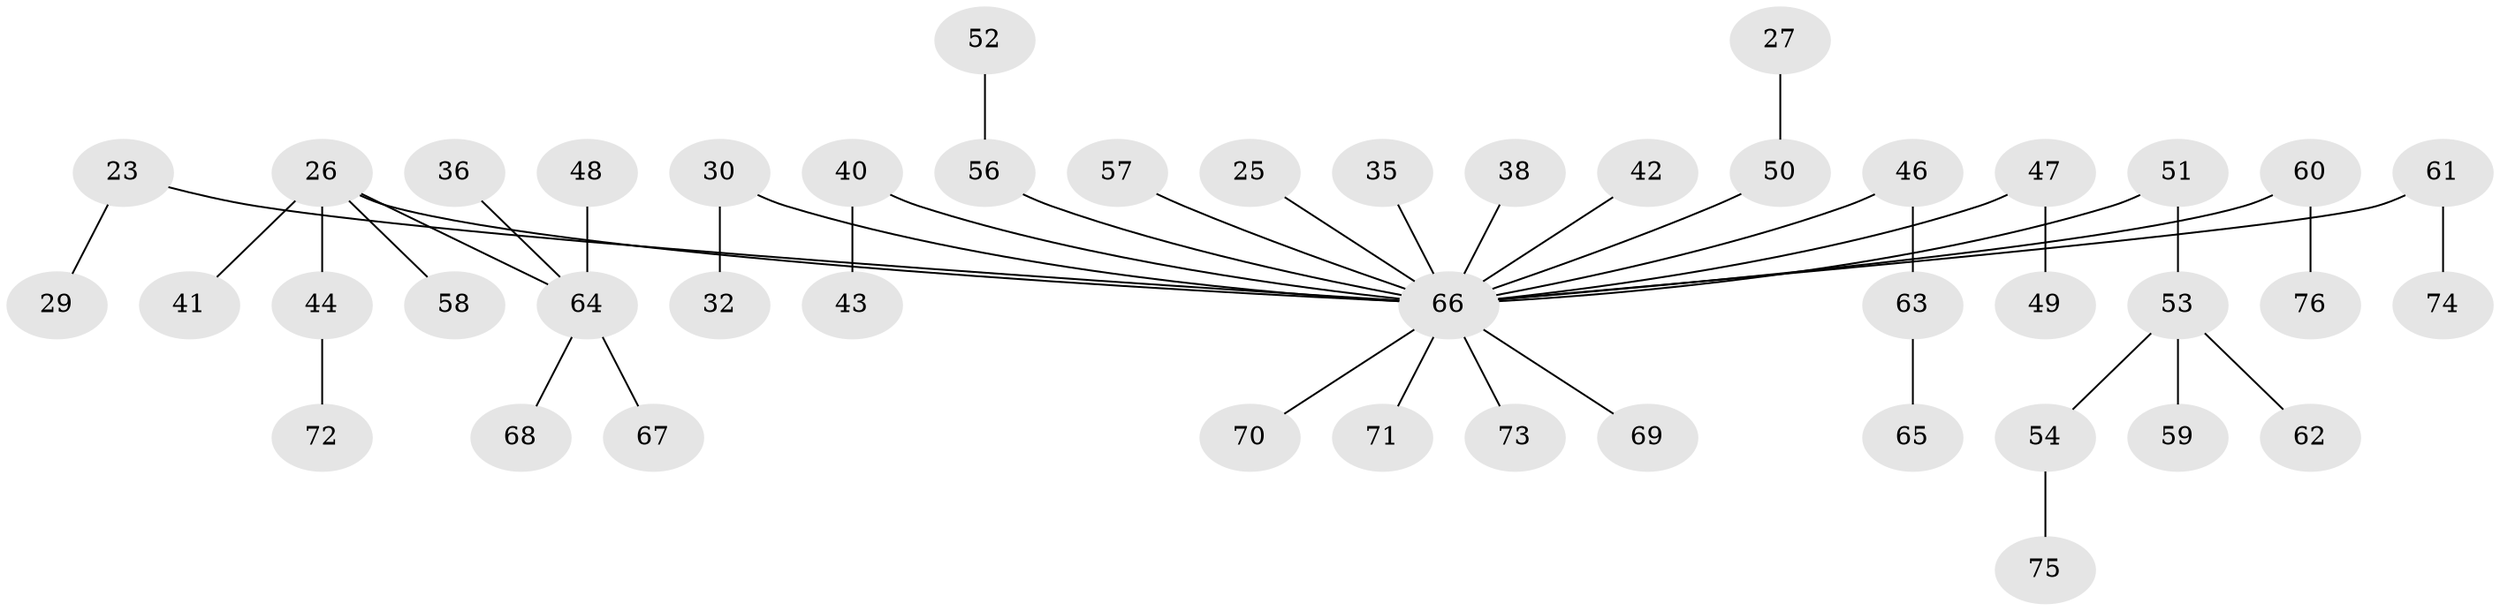 // original degree distribution, {9: 0.013157894736842105, 3: 0.11842105263157894, 7: 0.013157894736842105, 1: 0.5526315789473685, 4: 0.039473684210526314, 5: 0.039473684210526314, 2: 0.21052631578947367, 6: 0.013157894736842105}
// Generated by graph-tools (version 1.1) at 2025/57/03/04/25 21:57:03]
// undirected, 45 vertices, 44 edges
graph export_dot {
graph [start="1"]
  node [color=gray90,style=filled];
  23;
  25;
  26;
  27;
  29;
  30;
  32;
  35;
  36;
  38;
  40 [super="+37"];
  41;
  42;
  43;
  44;
  46;
  47;
  48;
  49;
  50 [super="+2"];
  51;
  52;
  53;
  54;
  56 [super="+31"];
  57;
  58;
  59;
  60 [super="+39+45+55"];
  61;
  62;
  63;
  64 [super="+33"];
  65;
  66 [super="+34+16+15+17+20+21"];
  67;
  68;
  69;
  70;
  71;
  72;
  73;
  74;
  75;
  76;
  23 -- 29;
  23 -- 66;
  25 -- 66;
  26 -- 41;
  26 -- 44;
  26 -- 58;
  26 -- 66;
  26 -- 64;
  27 -- 50;
  30 -- 32;
  30 -- 66;
  35 -- 66;
  36 -- 64;
  38 -- 66;
  40 -- 66;
  40 -- 43;
  42 -- 66;
  44 -- 72;
  46 -- 63;
  46 -- 66;
  47 -- 49;
  47 -- 66;
  48 -- 64;
  50 -- 66;
  51 -- 53;
  51 -- 66;
  52 -- 56;
  53 -- 54;
  53 -- 59;
  53 -- 62;
  54 -- 75;
  56 -- 66;
  57 -- 66;
  60 -- 76;
  60 -- 66;
  61 -- 74;
  61 -- 66;
  63 -- 65;
  64 -- 67;
  64 -- 68;
  66 -- 71;
  66 -- 73;
  66 -- 70;
  66 -- 69;
}
